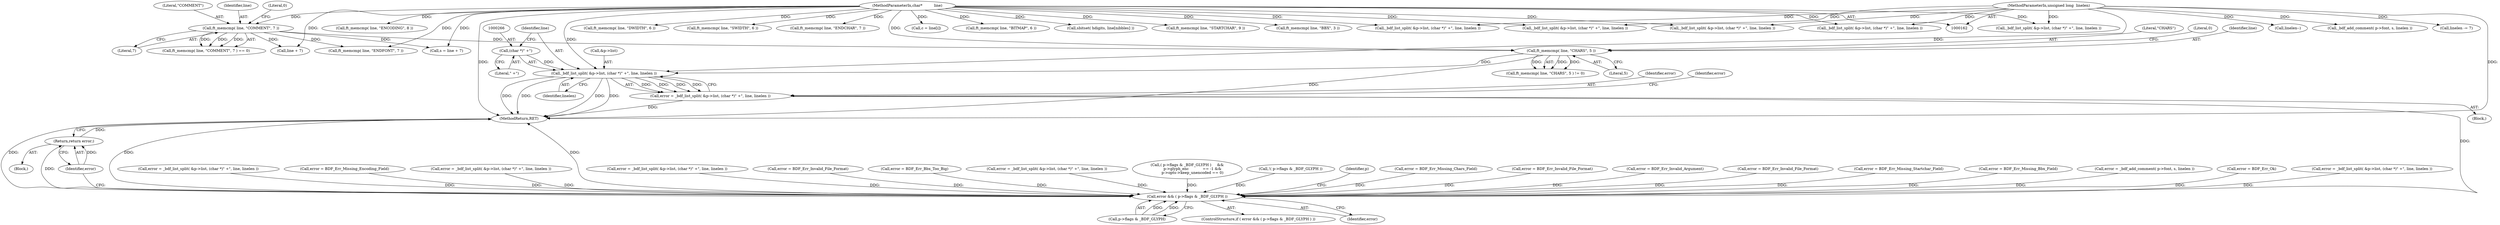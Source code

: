 digraph "0_savannah_7f2e4f4f553f6836be7683f66226afac3fa979b8@pointer" {
"1000260" [label="(Call,_bdf_list_split( &p->list, (char *)\" +\", line, linelen ))"];
"1000265" [label="(Call,(char *)\" +\")"];
"1000248" [label="(Call,ft_memcmp( line, \"CHARS\", 5 ))"];
"1000205" [label="(Call,ft_memcmp( line, \"COMMENT\", 7 ))"];
"1000163" [label="(MethodParameterIn,char*          line)"];
"1000164" [label="(MethodParameterIn,unsigned long  linelen)"];
"1000258" [label="(Call,error = _bdf_list_split( &p->list, (char *)\" +\", line, linelen ))"];
"1001549" [label="(Call,error && ( p->flags & _BDF_GLYPH ))"];
"1001560" [label="(Return,return error;)"];
"1000208" [label="(Literal,7)"];
"1001065" [label="(Call,error = _bdf_list_split( &p->list, (char *)\" +\", line, linelen ))"];
"1001544" [label="(Call,error = BDF_Err_Missing_Encoding_Field)"];
"1000250" [label="(Literal,\"CHARS\")"];
"1001146" [label="(Call,error = _bdf_list_split( &p->list, (char *)\" +\", line, linelen ))"];
"1000251" [label="(Literal,5)"];
"1000267" [label="(Literal,\" +\")"];
"1001561" [label="(Identifier,error)"];
"1000495" [label="(Call,error = _bdf_list_split( &p->list, (char *)\" +\", line, linelen ))"];
"1000330" [label="(Call,ft_memcmp( line, \"ENDFONT\", 7 ))"];
"1000227" [label="(Call,linelen--)"];
"1000442" [label="(Call,error = BDF_Err_Invalid_File_Format)"];
"1000269" [label="(Identifier,linelen)"];
"1001507" [label="(Call,error = BDF_Err_Bbx_Too_Big)"];
"1000407" [label="(Call,error = _bdf_list_split( &p->list, (char *)\" +\", line, linelen ))"];
"1000163" [label="(MethodParameterIn,char*          line)"];
"1001549" [label="(Call,error && ( p->flags & _BDF_GLYPH ))"];
"1000207" [label="(Literal,\"COMMENT\")"];
"1001051" [label="(Call,ft_memcmp( line, \"DWIDTH\", 6 ))"];
"1000247" [label="(Call,ft_memcmp( line, \"CHARS\", 5 ) != 0)"];
"1000252" [label="(Literal,0)"];
"1000214" [label="(Call,s = line + 7)"];
"1000998" [label="(Call,ft_memcmp( line, \"SWIDTH\", 6 ))"];
"1000261" [label="(Call,&p->list)"];
"1000374" [label="(Call,( p->flags & _BDF_GLYPH )     &&\n         p->glyph_enc            == -1 &&\n         p->opts->keep_unencoded == 0)"];
"1000265" [label="(Call,(char *)\" +\")"];
"1000216" [label="(Call,line + 7)"];
"1000484" [label="(Call,!( p->flags & _BDF_GLYPH ))"];
"1000271" [label="(Identifier,error)"];
"1000164" [label="(MethodParameterIn,unsigned long  linelen)"];
"1001560" [label="(Return,return error;)"];
"1001132" [label="(Call,ft_memcmp( line, \"BBX\", 3 ))"];
"1000477" [label="(Call,ft_memcmp( line, \"ENCODING\", 8 ))"];
"1001148" [label="(Call,_bdf_list_split( &p->list, (char *)\" +\", line, linelen ))"];
"1000356" [label="(Call,ft_memcmp( line, \"ENDCHAR\", 7 ))"];
"1000875" [label="(Call,c = line[i])"];
"1000231" [label="(Call,_bdf_add_comment( p->font, s, linelen ))"];
"1001558" [label="(Identifier,p)"];
"1001014" [label="(Call,_bdf_list_split( &p->list, (char *)\" +\", line, linelen ))"];
"1000254" [label="(Call,error = BDF_Err_Missing_Chars_Field)"];
"1001447" [label="(Call,ft_memcmp( line, \"BITMAP\", 6 ))"];
"1000248" [label="(Call,ft_memcmp( line, \"CHARS\", 5 ))"];
"1000260" [label="(Call,_bdf_list_split( &p->list, (char *)\" +\", line, linelen ))"];
"1000211" [label="(Call,linelen -= 7)"];
"1001539" [label="(Call,error = BDF_Err_Invalid_File_Format)"];
"1000204" [label="(Call,ft_memcmp( line, \"COMMENT\", 7 ) == 0)"];
"1000309" [label="(Call,error = BDF_Err_Invalid_Argument)"];
"1000249" [label="(Identifier,line)"];
"1000969" [label="(Call,sbitset( hdigits, line[nibbles] ))"];
"1001551" [label="(Call,p->flags & _BDF_GLYPH)"];
"1000409" [label="(Call,_bdf_list_split( &p->list, (char *)\" +\", line, linelen ))"];
"1000586" [label="(Call,error = BDF_Err_Invalid_File_Format)"];
"1000268" [label="(Identifier,line)"];
"1000397" [label="(Call,ft_memcmp( line, \"STARTCHAR\", 9 ))"];
"1000245" [label="(Block,)"];
"1001067" [label="(Call,_bdf_list_split( &p->list, (char *)\" +\", line, linelen ))"];
"1001548" [label="(ControlStructure,if ( error && ( p->flags & _BDF_GLYPH ) ))"];
"1001562" [label="(MethodReturn,RET)"];
"1001550" [label="(Identifier,error)"];
"1000491" [label="(Call,error = BDF_Err_Missing_Startchar_Field)"];
"1000205" [label="(Call,ft_memcmp( line, \"COMMENT\", 7 ))"];
"1001462" [label="(Call,error = BDF_Err_Missing_Bbx_Field)"];
"1000229" [label="(Call,error = _bdf_add_comment( p->font, s, linelen ))"];
"1000206" [label="(Identifier,line)"];
"1000168" [label="(Block,)"];
"1000497" [label="(Call,_bdf_list_split( &p->list, (char *)\" +\", line, linelen ))"];
"1000181" [label="(Call,error = BDF_Err_Ok)"];
"1000259" [label="(Identifier,error)"];
"1001012" [label="(Call,error = _bdf_list_split( &p->list, (char *)\" +\", line, linelen ))"];
"1000209" [label="(Literal,0)"];
"1000258" [label="(Call,error = _bdf_list_split( &p->list, (char *)\" +\", line, linelen ))"];
"1000260" -> "1000258"  [label="AST: "];
"1000260" -> "1000269"  [label="CFG: "];
"1000261" -> "1000260"  [label="AST: "];
"1000265" -> "1000260"  [label="AST: "];
"1000268" -> "1000260"  [label="AST: "];
"1000269" -> "1000260"  [label="AST: "];
"1000258" -> "1000260"  [label="CFG: "];
"1000260" -> "1001562"  [label="DDG: "];
"1000260" -> "1001562"  [label="DDG: "];
"1000260" -> "1001562"  [label="DDG: "];
"1000260" -> "1001562"  [label="DDG: "];
"1000260" -> "1000258"  [label="DDG: "];
"1000260" -> "1000258"  [label="DDG: "];
"1000260" -> "1000258"  [label="DDG: "];
"1000260" -> "1000258"  [label="DDG: "];
"1000265" -> "1000260"  [label="DDG: "];
"1000248" -> "1000260"  [label="DDG: "];
"1000163" -> "1000260"  [label="DDG: "];
"1000164" -> "1000260"  [label="DDG: "];
"1000265" -> "1000267"  [label="CFG: "];
"1000266" -> "1000265"  [label="AST: "];
"1000267" -> "1000265"  [label="AST: "];
"1000268" -> "1000265"  [label="CFG: "];
"1000248" -> "1000247"  [label="AST: "];
"1000248" -> "1000251"  [label="CFG: "];
"1000249" -> "1000248"  [label="AST: "];
"1000250" -> "1000248"  [label="AST: "];
"1000251" -> "1000248"  [label="AST: "];
"1000252" -> "1000248"  [label="CFG: "];
"1000248" -> "1001562"  [label="DDG: "];
"1000248" -> "1000247"  [label="DDG: "];
"1000248" -> "1000247"  [label="DDG: "];
"1000248" -> "1000247"  [label="DDG: "];
"1000205" -> "1000248"  [label="DDG: "];
"1000163" -> "1000248"  [label="DDG: "];
"1000205" -> "1000204"  [label="AST: "];
"1000205" -> "1000208"  [label="CFG: "];
"1000206" -> "1000205"  [label="AST: "];
"1000207" -> "1000205"  [label="AST: "];
"1000208" -> "1000205"  [label="AST: "];
"1000209" -> "1000205"  [label="CFG: "];
"1000205" -> "1000204"  [label="DDG: "];
"1000205" -> "1000204"  [label="DDG: "];
"1000205" -> "1000204"  [label="DDG: "];
"1000163" -> "1000205"  [label="DDG: "];
"1000205" -> "1000214"  [label="DDG: "];
"1000205" -> "1000216"  [label="DDG: "];
"1000205" -> "1000330"  [label="DDG: "];
"1000163" -> "1000162"  [label="AST: "];
"1000163" -> "1001562"  [label="DDG: "];
"1000163" -> "1000214"  [label="DDG: "];
"1000163" -> "1000216"  [label="DDG: "];
"1000163" -> "1000330"  [label="DDG: "];
"1000163" -> "1000356"  [label="DDG: "];
"1000163" -> "1000397"  [label="DDG: "];
"1000163" -> "1000409"  [label="DDG: "];
"1000163" -> "1000477"  [label="DDG: "];
"1000163" -> "1000497"  [label="DDG: "];
"1000163" -> "1000875"  [label="DDG: "];
"1000163" -> "1000969"  [label="DDG: "];
"1000163" -> "1000998"  [label="DDG: "];
"1000163" -> "1001014"  [label="DDG: "];
"1000163" -> "1001051"  [label="DDG: "];
"1000163" -> "1001067"  [label="DDG: "];
"1000163" -> "1001132"  [label="DDG: "];
"1000163" -> "1001148"  [label="DDG: "];
"1000163" -> "1001447"  [label="DDG: "];
"1000164" -> "1000162"  [label="AST: "];
"1000164" -> "1001562"  [label="DDG: "];
"1000164" -> "1000211"  [label="DDG: "];
"1000164" -> "1000227"  [label="DDG: "];
"1000164" -> "1000231"  [label="DDG: "];
"1000164" -> "1000409"  [label="DDG: "];
"1000164" -> "1000497"  [label="DDG: "];
"1000164" -> "1001014"  [label="DDG: "];
"1000164" -> "1001067"  [label="DDG: "];
"1000164" -> "1001148"  [label="DDG: "];
"1000258" -> "1000245"  [label="AST: "];
"1000259" -> "1000258"  [label="AST: "];
"1000271" -> "1000258"  [label="CFG: "];
"1000258" -> "1001562"  [label="DDG: "];
"1000258" -> "1001549"  [label="DDG: "];
"1001549" -> "1001548"  [label="AST: "];
"1001549" -> "1001550"  [label="CFG: "];
"1001549" -> "1001551"  [label="CFG: "];
"1001550" -> "1001549"  [label="AST: "];
"1001551" -> "1001549"  [label="AST: "];
"1001558" -> "1001549"  [label="CFG: "];
"1001561" -> "1001549"  [label="CFG: "];
"1001549" -> "1001562"  [label="DDG: "];
"1001549" -> "1001562"  [label="DDG: "];
"1001549" -> "1001562"  [label="DDG: "];
"1001065" -> "1001549"  [label="DDG: "];
"1000442" -> "1001549"  [label="DDG: "];
"1000495" -> "1001549"  [label="DDG: "];
"1000254" -> "1001549"  [label="DDG: "];
"1000407" -> "1001549"  [label="DDG: "];
"1000586" -> "1001549"  [label="DDG: "];
"1000491" -> "1001549"  [label="DDG: "];
"1001539" -> "1001549"  [label="DDG: "];
"1000181" -> "1001549"  [label="DDG: "];
"1000309" -> "1001549"  [label="DDG: "];
"1001544" -> "1001549"  [label="DDG: "];
"1001462" -> "1001549"  [label="DDG: "];
"1001012" -> "1001549"  [label="DDG: "];
"1001507" -> "1001549"  [label="DDG: "];
"1000229" -> "1001549"  [label="DDG: "];
"1001146" -> "1001549"  [label="DDG: "];
"1001551" -> "1001549"  [label="DDG: "];
"1001551" -> "1001549"  [label="DDG: "];
"1000374" -> "1001549"  [label="DDG: "];
"1000484" -> "1001549"  [label="DDG: "];
"1001549" -> "1001560"  [label="DDG: "];
"1001560" -> "1000168"  [label="AST: "];
"1001560" -> "1001561"  [label="CFG: "];
"1001561" -> "1001560"  [label="AST: "];
"1001562" -> "1001560"  [label="CFG: "];
"1001560" -> "1001562"  [label="DDG: "];
"1001561" -> "1001560"  [label="DDG: "];
}
